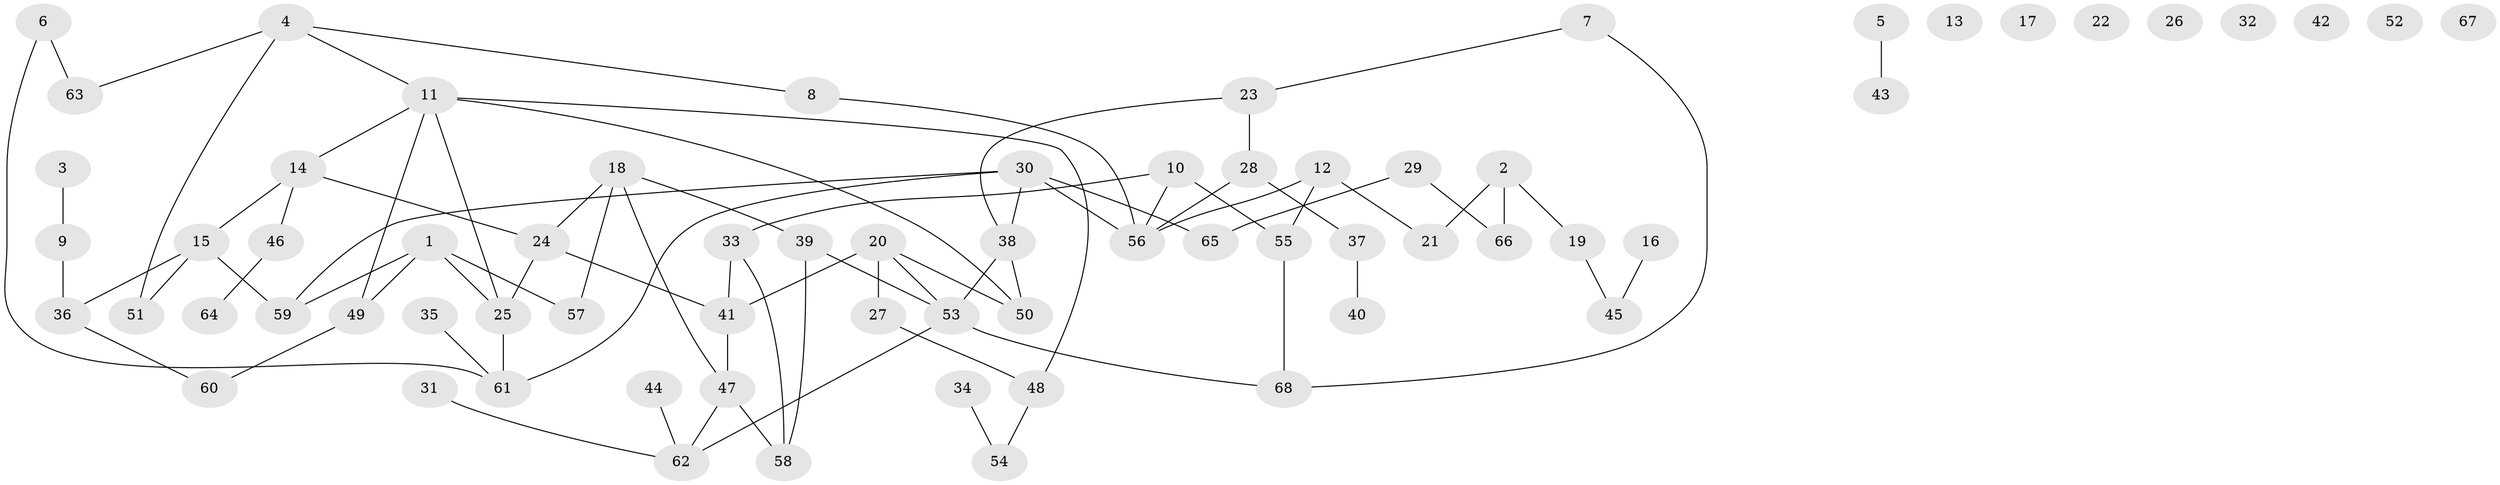// coarse degree distribution, {5: 0.05263157894736842, 3: 0.21052631578947367, 6: 0.15789473684210525, 7: 0.05263157894736842, 4: 0.15789473684210525, 1: 0.21052631578947367, 8: 0.05263157894736842, 2: 0.10526315789473684}
// Generated by graph-tools (version 1.1) at 2025/48/03/04/25 22:48:12]
// undirected, 68 vertices, 82 edges
graph export_dot {
  node [color=gray90,style=filled];
  1;
  2;
  3;
  4;
  5;
  6;
  7;
  8;
  9;
  10;
  11;
  12;
  13;
  14;
  15;
  16;
  17;
  18;
  19;
  20;
  21;
  22;
  23;
  24;
  25;
  26;
  27;
  28;
  29;
  30;
  31;
  32;
  33;
  34;
  35;
  36;
  37;
  38;
  39;
  40;
  41;
  42;
  43;
  44;
  45;
  46;
  47;
  48;
  49;
  50;
  51;
  52;
  53;
  54;
  55;
  56;
  57;
  58;
  59;
  60;
  61;
  62;
  63;
  64;
  65;
  66;
  67;
  68;
  1 -- 25;
  1 -- 49;
  1 -- 57;
  1 -- 59;
  2 -- 19;
  2 -- 21;
  2 -- 66;
  3 -- 9;
  4 -- 8;
  4 -- 11;
  4 -- 51;
  4 -- 63;
  5 -- 43;
  6 -- 61;
  6 -- 63;
  7 -- 23;
  7 -- 68;
  8 -- 56;
  9 -- 36;
  10 -- 33;
  10 -- 55;
  10 -- 56;
  11 -- 14;
  11 -- 25;
  11 -- 48;
  11 -- 49;
  11 -- 50;
  12 -- 21;
  12 -- 55;
  12 -- 56;
  14 -- 15;
  14 -- 24;
  14 -- 46;
  15 -- 36;
  15 -- 51;
  15 -- 59;
  16 -- 45;
  18 -- 24;
  18 -- 39;
  18 -- 47;
  18 -- 57;
  19 -- 45;
  20 -- 27;
  20 -- 41;
  20 -- 50;
  20 -- 53;
  23 -- 28;
  23 -- 38;
  24 -- 25;
  24 -- 41;
  25 -- 61;
  27 -- 48;
  28 -- 37;
  28 -- 56;
  29 -- 65;
  29 -- 66;
  30 -- 38;
  30 -- 56;
  30 -- 59;
  30 -- 61;
  30 -- 65;
  31 -- 62;
  33 -- 41;
  33 -- 58;
  34 -- 54;
  35 -- 61;
  36 -- 60;
  37 -- 40;
  38 -- 50;
  38 -- 53;
  39 -- 53;
  39 -- 58;
  41 -- 47;
  44 -- 62;
  46 -- 64;
  47 -- 58;
  47 -- 62;
  48 -- 54;
  49 -- 60;
  53 -- 62;
  53 -- 68;
  55 -- 68;
}
